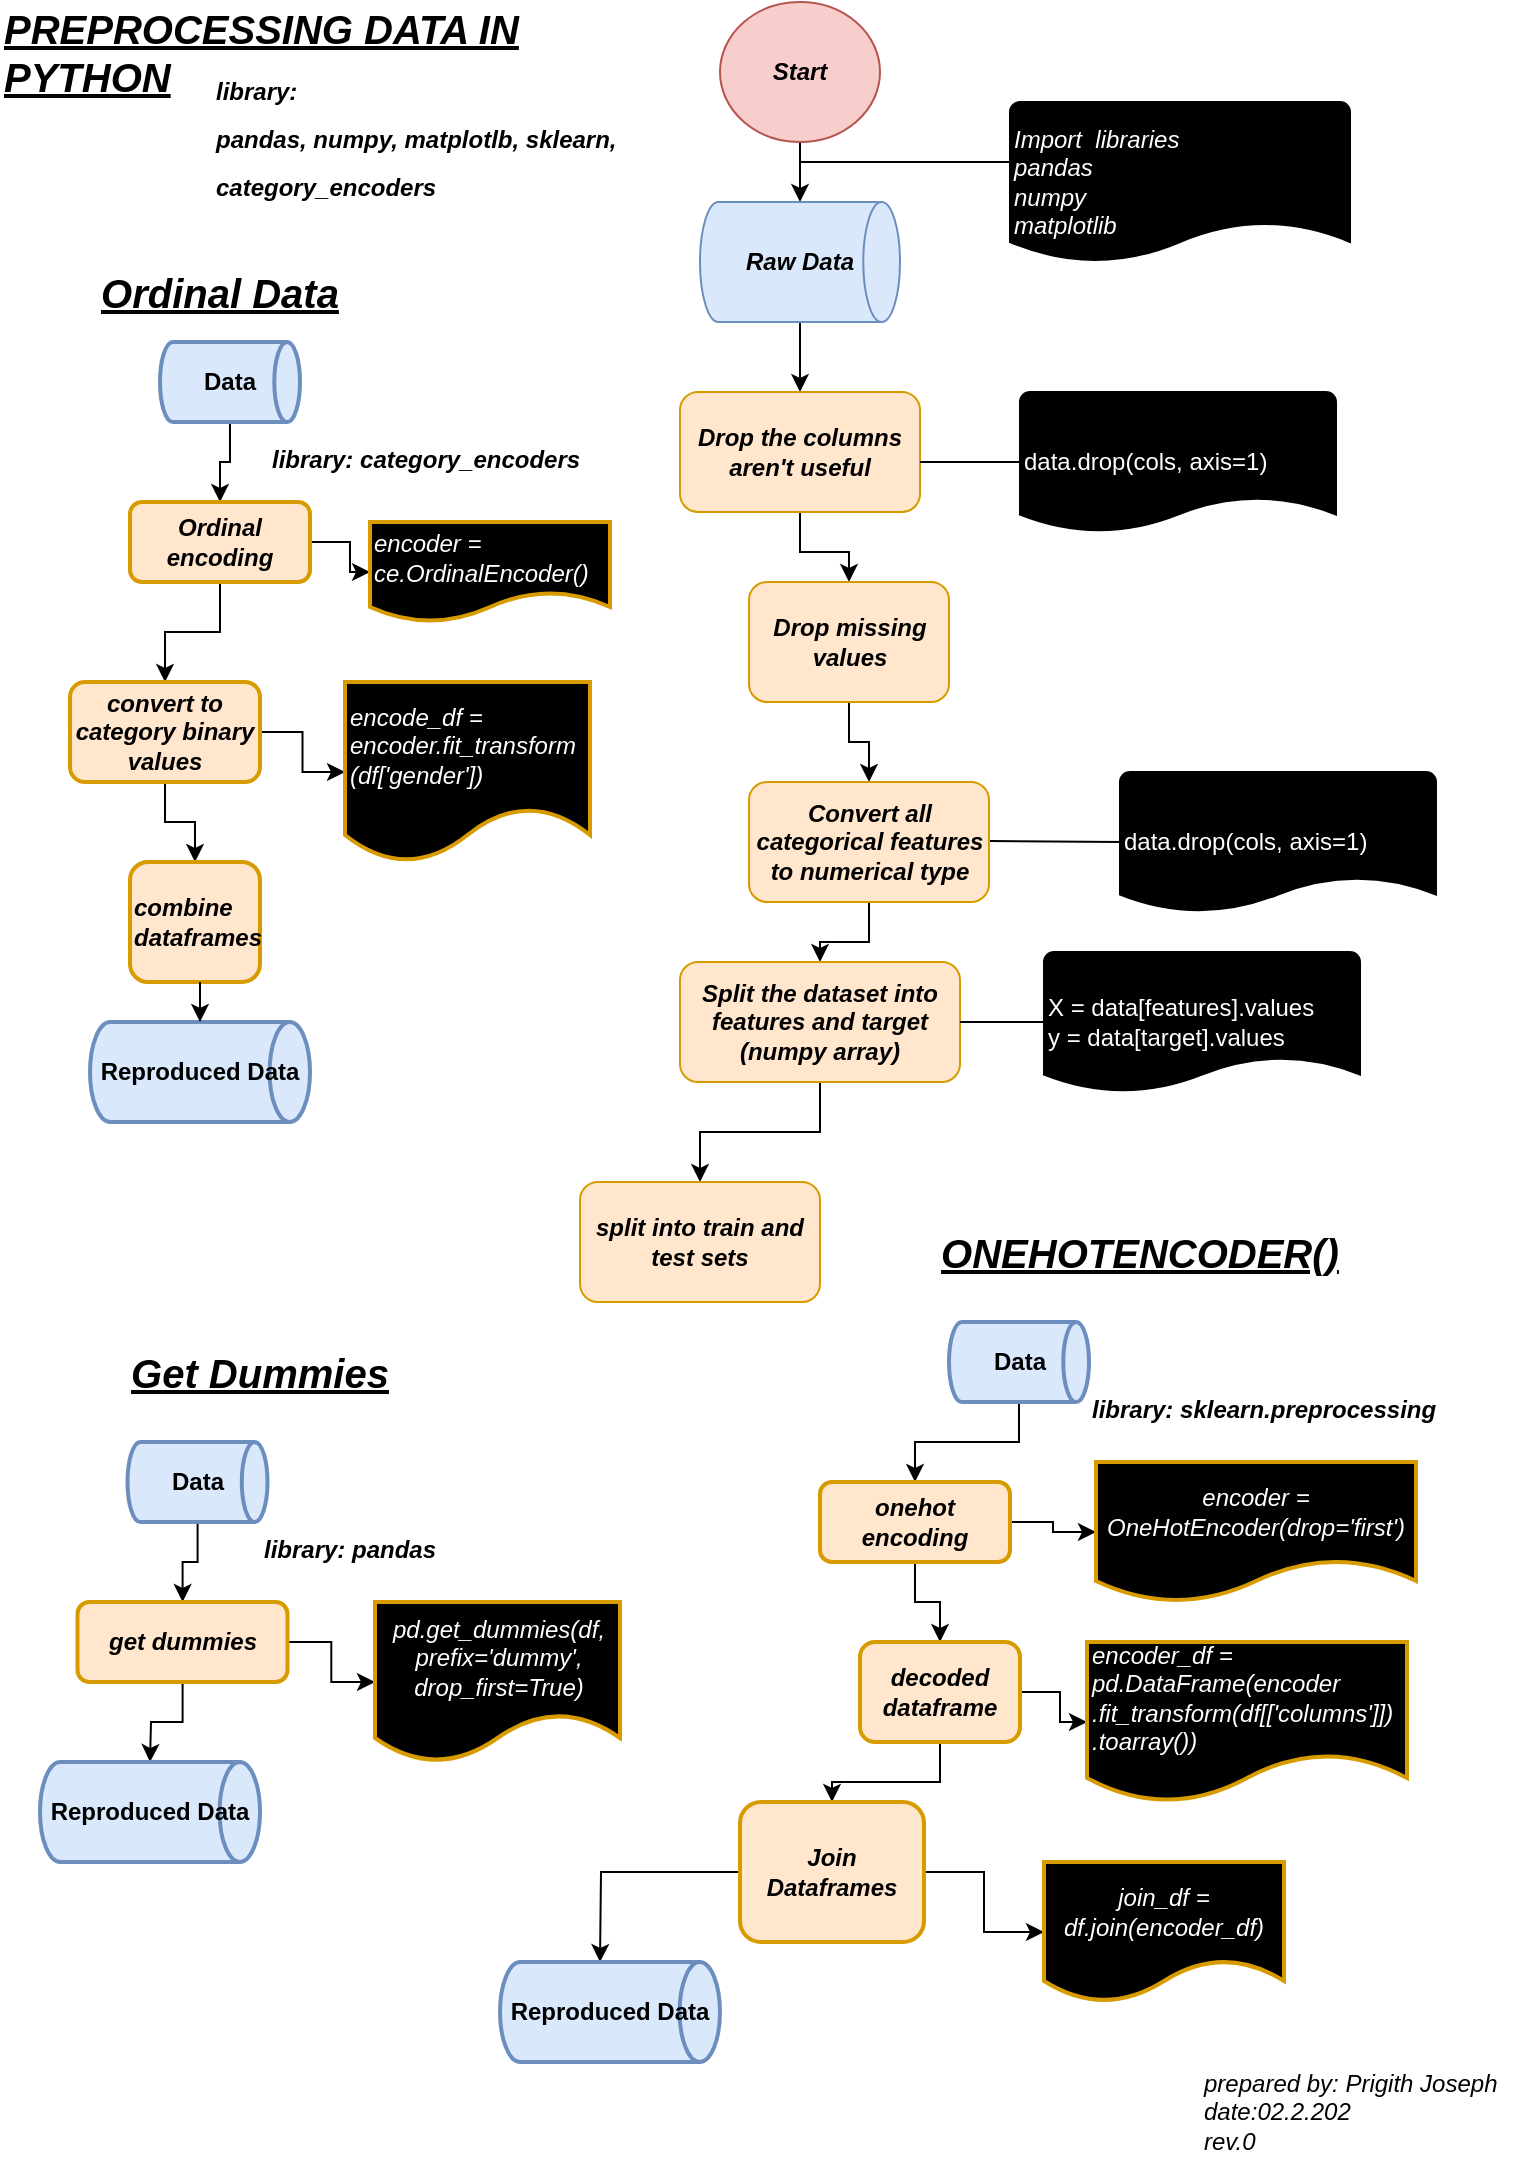 <mxfile version="16.5.1" type="device" pages="2"><diagram id="LoUrTojyY4RFR3Wmq8Zd" name="python"><mxGraphModel dx="854" dy="539" grid="1" gridSize="10" guides="1" tooltips="1" connect="1" arrows="1" fold="1" page="1" pageScale="1" pageWidth="827" pageHeight="1169" background="none" math="0" shadow="0"><root><mxCell id="0"/><mxCell id="1" parent="0"/><mxCell id="FKr0OaTn-lfUvEVFAe5i-3" value="" style="edgeStyle=orthogonalEdgeStyle;rounded=0;orthogonalLoop=1;jettySize=auto;html=1;" edge="1" parent="1" source="FKr0OaTn-lfUvEVFAe5i-1" target="FKr0OaTn-lfUvEVFAe5i-2"><mxGeometry relative="1" as="geometry"/></mxCell><mxCell id="FKr0OaTn-lfUvEVFAe5i-1" value="&lt;i&gt;&lt;b&gt;Start&lt;/b&gt;&lt;/i&gt;" style="strokeWidth=1;html=1;shape=mxgraph.flowchart.start_2;whiteSpace=wrap;fillColor=#f8cecc;strokeColor=#b85450;" vertex="1" parent="1"><mxGeometry x="380" y="50" width="80" height="70" as="geometry"/></mxCell><mxCell id="FKr0OaTn-lfUvEVFAe5i-8" value="" style="edgeStyle=orthogonalEdgeStyle;rounded=0;orthogonalLoop=1;jettySize=auto;html=1;fontColor=#FFFFFF;" edge="1" parent="1" source="FKr0OaTn-lfUvEVFAe5i-2" target="FKr0OaTn-lfUvEVFAe5i-7"><mxGeometry relative="1" as="geometry"/></mxCell><mxCell id="FKr0OaTn-lfUvEVFAe5i-2" value="&lt;b&gt;&lt;i&gt;Raw Data&lt;/i&gt;&lt;/b&gt;" style="strokeWidth=1;html=1;shape=mxgraph.flowchart.direct_data;whiteSpace=wrap;fillColor=#dae8fc;strokeColor=#6c8ebf;" vertex="1" parent="1"><mxGeometry x="370" y="150" width="100" height="60" as="geometry"/></mxCell><mxCell id="FKr0OaTn-lfUvEVFAe5i-4" value="" style="endArrow=none;html=1;rounded=0;" edge="1" parent="1"><mxGeometry width="50" height="50" relative="1" as="geometry"><mxPoint x="420" y="130" as="sourcePoint"/><mxPoint x="570" y="130" as="targetPoint"/></mxGeometry></mxCell><mxCell id="FKr0OaTn-lfUvEVFAe5i-6" value="&lt;i&gt;&lt;font color=&quot;#ffffff&quot;&gt;Import&amp;nbsp; libraries&lt;br&gt;pandas&lt;br&gt;numpy&lt;br&gt;matplotlib&lt;/font&gt;&lt;/i&gt;" style="strokeWidth=1;html=1;shape=mxgraph.flowchart.document2;whiteSpace=wrap;size=0.25;align=left;fillColor=#000000;" vertex="1" parent="1"><mxGeometry x="525" y="100" width="170" height="80" as="geometry"/></mxCell><mxCell id="FKr0OaTn-lfUvEVFAe5i-12" value="" style="edgeStyle=orthogonalEdgeStyle;rounded=0;orthogonalLoop=1;jettySize=auto;html=1;fontColor=#FFFFFF;" edge="1" parent="1" source="FKr0OaTn-lfUvEVFAe5i-7" target="FKr0OaTn-lfUvEVFAe5i-11"><mxGeometry relative="1" as="geometry"/></mxCell><mxCell id="FKr0OaTn-lfUvEVFAe5i-7" value="&lt;i&gt;&lt;b&gt;Drop the columns aren't useful&lt;/b&gt;&lt;/i&gt;" style="rounded=1;whiteSpace=wrap;html=1;fillColor=#ffe6cc;strokeColor=#d79b00;strokeWidth=1;" vertex="1" parent="1"><mxGeometry x="360" y="245" width="120" height="60" as="geometry"/></mxCell><mxCell id="FKr0OaTn-lfUvEVFAe5i-9" value="" style="endArrow=none;html=1;rounded=0;" edge="1" parent="1"><mxGeometry width="50" height="50" relative="1" as="geometry"><mxPoint x="480" y="280" as="sourcePoint"/><mxPoint x="630" y="280" as="targetPoint"/></mxGeometry></mxCell><mxCell id="FKr0OaTn-lfUvEVFAe5i-10" value="&lt;font color=&quot;#ffffff&quot;&gt;data.drop(cols, axis=1)&lt;/font&gt;" style="strokeWidth=1;html=1;shape=mxgraph.flowchart.document2;whiteSpace=wrap;size=0.25;align=left;fillColor=#000000;" vertex="1" parent="1"><mxGeometry x="530" y="245" width="158" height="70" as="geometry"/></mxCell><mxCell id="FKr0OaTn-lfUvEVFAe5i-14" value="" style="edgeStyle=orthogonalEdgeStyle;rounded=0;orthogonalLoop=1;jettySize=auto;html=1;fontColor=#FFFFFF;" edge="1" parent="1" source="FKr0OaTn-lfUvEVFAe5i-11" target="FKr0OaTn-lfUvEVFAe5i-13"><mxGeometry relative="1" as="geometry"/></mxCell><mxCell id="FKr0OaTn-lfUvEVFAe5i-11" value="&lt;b&gt;&lt;i&gt;Drop missing values&lt;/i&gt;&lt;/b&gt;" style="rounded=1;whiteSpace=wrap;html=1;fillColor=#ffe6cc;strokeColor=#d79b00;strokeWidth=1;" vertex="1" parent="1"><mxGeometry x="394.5" y="340" width="100" height="60" as="geometry"/></mxCell><mxCell id="FKr0OaTn-lfUvEVFAe5i-18" value="" style="edgeStyle=orthogonalEdgeStyle;rounded=0;orthogonalLoop=1;jettySize=auto;html=1;fontColor=#FFFFFF;" edge="1" parent="1" source="FKr0OaTn-lfUvEVFAe5i-13" target="FKr0OaTn-lfUvEVFAe5i-17"><mxGeometry relative="1" as="geometry"/></mxCell><mxCell id="FKr0OaTn-lfUvEVFAe5i-13" value="&lt;i&gt;&lt;b&gt;Convert all categorical features to numerical type&lt;/b&gt;&lt;/i&gt;" style="rounded=1;whiteSpace=wrap;html=1;fillColor=#ffe6cc;strokeColor=#d79b00;strokeWidth=1;" vertex="1" parent="1"><mxGeometry x="394.5" y="440" width="120" height="60" as="geometry"/></mxCell><mxCell id="FKr0OaTn-lfUvEVFAe5i-15" value="" style="endArrow=none;html=1;rounded=0;" edge="1" parent="1"><mxGeometry width="50" height="50" relative="1" as="geometry"><mxPoint x="515" y="469.5" as="sourcePoint"/><mxPoint x="580" y="470" as="targetPoint"/></mxGeometry></mxCell><mxCell id="FKr0OaTn-lfUvEVFAe5i-16" value="&lt;font color=&quot;#ffffff&quot;&gt;data.drop(cols, axis=1)&lt;/font&gt;" style="strokeWidth=1;html=1;shape=mxgraph.flowchart.document2;whiteSpace=wrap;size=0.25;align=left;fillColor=#000000;" vertex="1" parent="1"><mxGeometry x="580" y="435" width="158" height="70" as="geometry"/></mxCell><mxCell id="FKr0OaTn-lfUvEVFAe5i-24" value="" style="edgeStyle=orthogonalEdgeStyle;rounded=0;orthogonalLoop=1;jettySize=auto;html=1;fontColor=#FFFFFF;" edge="1" parent="1" source="FKr0OaTn-lfUvEVFAe5i-17" target="FKr0OaTn-lfUvEVFAe5i-23"><mxGeometry relative="1" as="geometry"/></mxCell><mxCell id="FKr0OaTn-lfUvEVFAe5i-17" value="&lt;i&gt;&lt;b&gt;Split the dataset into features and target&lt;br&gt;(numpy array)&lt;br&gt;&lt;/b&gt;&lt;/i&gt;" style="rounded=1;whiteSpace=wrap;html=1;fillColor=#ffe6cc;strokeColor=#d79b00;strokeWidth=1;" vertex="1" parent="1"><mxGeometry x="360" y="530" width="140" height="60" as="geometry"/></mxCell><mxCell id="FKr0OaTn-lfUvEVFAe5i-19" value="" style="endArrow=none;html=1;rounded=0;" edge="1" parent="1"><mxGeometry width="50" height="50" relative="1" as="geometry"><mxPoint x="500" y="560" as="sourcePoint"/><mxPoint x="650" y="560" as="targetPoint"/></mxGeometry></mxCell><mxCell id="FKr0OaTn-lfUvEVFAe5i-20" value="&lt;font color=&quot;#ffffff&quot;&gt;X = data[features].values&lt;br&gt;y = data[target].values&lt;br&gt;&lt;/font&gt;" style="strokeWidth=1;html=1;shape=mxgraph.flowchart.document2;whiteSpace=wrap;size=0.25;align=left;fillColor=#000000;" vertex="1" parent="1"><mxGeometry x="542" y="525" width="158" height="70" as="geometry"/></mxCell><mxCell id="FKr0OaTn-lfUvEVFAe5i-23" value="&lt;b&gt;&lt;i&gt;split into train and test sets&lt;/i&gt;&lt;/b&gt;" style="rounded=1;whiteSpace=wrap;html=1;fillColor=#ffe6cc;strokeColor=#d79b00;strokeWidth=1;" vertex="1" parent="1"><mxGeometry x="310" y="640" width="120" height="60" as="geometry"/></mxCell><mxCell id="FKr0OaTn-lfUvEVFAe5i-27" value="" style="edgeStyle=orthogonalEdgeStyle;rounded=0;orthogonalLoop=1;jettySize=auto;html=1;fontColor=#FFFFFF;" edge="1" parent="1" source="FKr0OaTn-lfUvEVFAe5i-25" target="FKr0OaTn-lfUvEVFAe5i-26"><mxGeometry relative="1" as="geometry"/></mxCell><mxCell id="FKr0OaTn-lfUvEVFAe5i-25" value="&lt;b&gt;Data&lt;/b&gt;" style="strokeWidth=2;html=1;shape=mxgraph.flowchart.direct_data;whiteSpace=wrap;fillColor=#dae8fc;strokeColor=#6c8ebf;" vertex="1" parent="1"><mxGeometry x="494.5" y="710" width="70" height="40" as="geometry"/></mxCell><mxCell id="FKr0OaTn-lfUvEVFAe5i-29" value="" style="edgeStyle=orthogonalEdgeStyle;rounded=0;orthogonalLoop=1;jettySize=auto;html=1;fontColor=#FFFFFF;" edge="1" parent="1" source="FKr0OaTn-lfUvEVFAe5i-26" target="FKr0OaTn-lfUvEVFAe5i-28"><mxGeometry relative="1" as="geometry"/></mxCell><mxCell id="FKr0OaTn-lfUvEVFAe5i-31" value="" style="edgeStyle=orthogonalEdgeStyle;rounded=0;orthogonalLoop=1;jettySize=auto;html=1;fontColor=#FFFFFF;" edge="1" parent="1" source="FKr0OaTn-lfUvEVFAe5i-26" target="FKr0OaTn-lfUvEVFAe5i-30"><mxGeometry relative="1" as="geometry"/></mxCell><mxCell id="FKr0OaTn-lfUvEVFAe5i-26" value="&lt;i&gt;&lt;b&gt;onehot encoding&lt;/b&gt;&lt;/i&gt;" style="rounded=1;whiteSpace=wrap;html=1;fillColor=#ffe6cc;strokeColor=#d79b00;strokeWidth=2;" vertex="1" parent="1"><mxGeometry x="430" y="790" width="95" height="40" as="geometry"/></mxCell><mxCell id="FKr0OaTn-lfUvEVFAe5i-33" value="" style="edgeStyle=orthogonalEdgeStyle;rounded=0;orthogonalLoop=1;jettySize=auto;html=1;fontColor=#FFFFFF;" edge="1" parent="1" source="FKr0OaTn-lfUvEVFAe5i-28" target="FKr0OaTn-lfUvEVFAe5i-32"><mxGeometry relative="1" as="geometry"/></mxCell><mxCell id="FKr0OaTn-lfUvEVFAe5i-35" value="" style="edgeStyle=orthogonalEdgeStyle;rounded=0;orthogonalLoop=1;jettySize=auto;html=1;fontColor=#FFFFFF;" edge="1" parent="1" source="FKr0OaTn-lfUvEVFAe5i-28" target="FKr0OaTn-lfUvEVFAe5i-34"><mxGeometry relative="1" as="geometry"/></mxCell><mxCell id="FKr0OaTn-lfUvEVFAe5i-28" value="&lt;b&gt;&lt;i&gt;decoded dataframe&lt;/i&gt;&lt;/b&gt;" style="rounded=1;whiteSpace=wrap;html=1;fillColor=#ffe6cc;strokeColor=#d79b00;strokeWidth=2;" vertex="1" parent="1"><mxGeometry x="450" y="870" width="80" height="50" as="geometry"/></mxCell><mxCell id="FKr0OaTn-lfUvEVFAe5i-30" value="&lt;i&gt;&lt;font color=&quot;#ffffff&quot;&gt;encoder = OneHotEncoder(drop='first')&lt;/font&gt;&lt;/i&gt;" style="shape=document;whiteSpace=wrap;html=1;boundedLbl=1;fillColor=#000000;strokeColor=#d79b00;rounded=1;strokeWidth=2;" vertex="1" parent="1"><mxGeometry x="568" y="780" width="160" height="70" as="geometry"/></mxCell><mxCell id="FKr0OaTn-lfUvEVFAe5i-32" value="&lt;i&gt;&lt;font color=&quot;#ffffff&quot;&gt;encoder_df = pd.DataFrame(encoder&lt;br&gt;.fit_transform(df[['columns']])&lt;br&gt;.toarray())&lt;/font&gt;&lt;/i&gt;" style="shape=document;whiteSpace=wrap;html=1;boundedLbl=1;fillColor=#000000;strokeColor=#d79b00;rounded=1;strokeWidth=2;align=left;" vertex="1" parent="1"><mxGeometry x="563.5" y="870" width="160" height="80" as="geometry"/></mxCell><mxCell id="FKr0OaTn-lfUvEVFAe5i-37" value="" style="edgeStyle=orthogonalEdgeStyle;rounded=0;orthogonalLoop=1;jettySize=auto;html=1;fontColor=#FFFFFF;" edge="1" parent="1" source="FKr0OaTn-lfUvEVFAe5i-34" target="FKr0OaTn-lfUvEVFAe5i-36"><mxGeometry relative="1" as="geometry"/></mxCell><mxCell id="FKr0OaTn-lfUvEVFAe5i-52" style="edgeStyle=orthogonalEdgeStyle;rounded=0;orthogonalLoop=1;jettySize=auto;html=1;fontColor=#FFFFFF;" edge="1" parent="1" source="FKr0OaTn-lfUvEVFAe5i-34"><mxGeometry relative="1" as="geometry"><mxPoint x="320" y="1030" as="targetPoint"/></mxGeometry></mxCell><mxCell id="FKr0OaTn-lfUvEVFAe5i-34" value="&lt;b&gt;&lt;i&gt;Join Dataframes&lt;/i&gt;&lt;/b&gt;" style="rounded=1;whiteSpace=wrap;html=1;fillColor=#ffe6cc;strokeColor=#d79b00;strokeWidth=2;" vertex="1" parent="1"><mxGeometry x="390" y="950" width="92" height="70" as="geometry"/></mxCell><mxCell id="FKr0OaTn-lfUvEVFAe5i-36" value="&lt;i&gt;&lt;font color=&quot;#ffffff&quot;&gt;join_df = df.join(encoder_df)&lt;/font&gt;&lt;/i&gt;" style="shape=document;whiteSpace=wrap;html=1;boundedLbl=1;fillColor=#000000;strokeColor=#d79b00;rounded=1;strokeWidth=2;" vertex="1" parent="1"><mxGeometry x="542" y="980" width="120" height="70" as="geometry"/></mxCell><mxCell id="FKr0OaTn-lfUvEVFAe5i-40" value="" style="edgeStyle=orthogonalEdgeStyle;rounded=0;orthogonalLoop=1;jettySize=auto;html=1;fontColor=#FFFFFF;" edge="1" parent="1" source="FKr0OaTn-lfUvEVFAe5i-38" target="FKr0OaTn-lfUvEVFAe5i-39"><mxGeometry relative="1" as="geometry"/></mxCell><mxCell id="FKr0OaTn-lfUvEVFAe5i-38" value="&lt;b&gt;Data&lt;/b&gt;" style="strokeWidth=2;html=1;shape=mxgraph.flowchart.direct_data;whiteSpace=wrap;fillColor=#dae8fc;strokeColor=#6c8ebf;" vertex="1" parent="1"><mxGeometry x="83.75" y="770" width="70" height="40" as="geometry"/></mxCell><mxCell id="FKr0OaTn-lfUvEVFAe5i-44" value="" style="edgeStyle=orthogonalEdgeStyle;rounded=0;orthogonalLoop=1;jettySize=auto;html=1;fontColor=#FFFFFF;" edge="1" parent="1" source="FKr0OaTn-lfUvEVFAe5i-39" target="FKr0OaTn-lfUvEVFAe5i-43"><mxGeometry relative="1" as="geometry"/></mxCell><mxCell id="FKr0OaTn-lfUvEVFAe5i-46" value="" style="edgeStyle=orthogonalEdgeStyle;rounded=0;orthogonalLoop=1;jettySize=auto;html=1;fontColor=#FFFFFF;" edge="1" parent="1" source="FKr0OaTn-lfUvEVFAe5i-39"><mxGeometry relative="1" as="geometry"><mxPoint x="95" y="930" as="targetPoint"/></mxGeometry></mxCell><mxCell id="FKr0OaTn-lfUvEVFAe5i-39" value="&lt;i&gt;&lt;b&gt;get dummies&lt;/b&gt;&lt;/i&gt;" style="rounded=1;whiteSpace=wrap;html=1;fillColor=#ffe6cc;strokeColor=#d79b00;strokeWidth=2;" vertex="1" parent="1"><mxGeometry x="58.75" y="850" width="105" height="40" as="geometry"/></mxCell><mxCell id="FKr0OaTn-lfUvEVFAe5i-43" value="&lt;i&gt;&lt;font color=&quot;#ffffff&quot;&gt;pd.get_dummies(df, prefix='dummy', drop_first=True)&lt;/font&gt;&lt;/i&gt;" style="shape=document;whiteSpace=wrap;html=1;boundedLbl=1;fillColor=#000000;strokeColor=#d79b00;rounded=1;strokeWidth=2;" vertex="1" parent="1"><mxGeometry x="207.5" y="850" width="122.5" height="80" as="geometry"/></mxCell><mxCell id="FKr0OaTn-lfUvEVFAe5i-47" value="&lt;b&gt;Reproduced Data&lt;/b&gt;" style="strokeWidth=2;html=1;shape=mxgraph.flowchart.direct_data;whiteSpace=wrap;fillColor=#dae8fc;strokeColor=#6c8ebf;" vertex="1" parent="1"><mxGeometry x="40" y="930" width="110" height="50" as="geometry"/></mxCell><mxCell id="FKr0OaTn-lfUvEVFAe5i-49" value="&lt;b&gt;Reproduced Data&lt;/b&gt;" style="strokeWidth=2;html=1;shape=mxgraph.flowchart.direct_data;whiteSpace=wrap;fillColor=#dae8fc;strokeColor=#6c8ebf;" vertex="1" parent="1"><mxGeometry x="270" y="1030" width="110" height="50" as="geometry"/></mxCell><mxCell id="FKr0OaTn-lfUvEVFAe5i-53" value="&lt;font color=&quot;#000000&quot; size=&quot;1&quot;&gt;&lt;i&gt;&lt;b style=&quot;font-size: 20px&quot;&gt;&lt;u&gt;Get Dummies&lt;/u&gt;&lt;/b&gt;&lt;/i&gt;&lt;/font&gt;" style="text;html=1;strokeColor=none;fillColor=none;align=center;verticalAlign=middle;whiteSpace=wrap;rounded=0;fontColor=#FFFFFF;" vertex="1" parent="1"><mxGeometry x="40" y="720" width="220" height="30" as="geometry"/></mxCell><mxCell id="FKr0OaTn-lfUvEVFAe5i-54" value="&lt;font color=&quot;#000000&quot;&gt;&lt;span style=&quot;font-size: 20px&quot;&gt;&lt;b&gt;&lt;i&gt;&lt;u&gt;ONEHOTENCODER()&lt;/u&gt;&lt;/i&gt;&lt;/b&gt;&lt;/span&gt;&lt;/font&gt;" style="text;html=1;strokeColor=none;fillColor=none;align=center;verticalAlign=middle;whiteSpace=wrap;rounded=0;fontColor=#FFFFFF;" vertex="1" parent="1"><mxGeometry x="480" y="660" width="220" height="30" as="geometry"/></mxCell><mxCell id="FKr0OaTn-lfUvEVFAe5i-55" value="&lt;font color=&quot;#000000&quot;&gt;&lt;span style=&quot;font-size: 20px&quot;&gt;&lt;b&gt;&lt;i&gt;&lt;u&gt;PREPROCESSING DATA IN PYTHON&lt;/u&gt;&lt;/i&gt;&lt;/b&gt;&lt;/span&gt;&lt;/font&gt;" style="text;html=1;strokeColor=none;fillColor=none;align=left;verticalAlign=middle;whiteSpace=wrap;rounded=0;fontColor=#FFFFFF;" vertex="1" parent="1"><mxGeometry x="20" y="60" width="340" height="30" as="geometry"/></mxCell><mxCell id="FKr0OaTn-lfUvEVFAe5i-58" value="" style="edgeStyle=orthogonalEdgeStyle;rounded=0;orthogonalLoop=1;jettySize=auto;html=1;fontSize=20;fontColor=#000000;" edge="1" parent="1" source="FKr0OaTn-lfUvEVFAe5i-56" target="FKr0OaTn-lfUvEVFAe5i-57"><mxGeometry relative="1" as="geometry"/></mxCell><mxCell id="FKr0OaTn-lfUvEVFAe5i-56" value="&lt;b&gt;Data&lt;/b&gt;" style="strokeWidth=2;html=1;shape=mxgraph.flowchart.direct_data;whiteSpace=wrap;fillColor=#dae8fc;strokeColor=#6c8ebf;" vertex="1" parent="1"><mxGeometry x="100" y="220" width="70" height="40" as="geometry"/></mxCell><mxCell id="FKr0OaTn-lfUvEVFAe5i-60" value="" style="edgeStyle=orthogonalEdgeStyle;rounded=0;orthogonalLoop=1;jettySize=auto;html=1;fontSize=20;fontColor=#000000;" edge="1" parent="1" source="FKr0OaTn-lfUvEVFAe5i-57" target="FKr0OaTn-lfUvEVFAe5i-59"><mxGeometry relative="1" as="geometry"/></mxCell><mxCell id="FKr0OaTn-lfUvEVFAe5i-62" value="" style="edgeStyle=orthogonalEdgeStyle;rounded=0;orthogonalLoop=1;jettySize=auto;html=1;fontSize=20;fontColor=#000000;" edge="1" parent="1" source="FKr0OaTn-lfUvEVFAe5i-57" target="FKr0OaTn-lfUvEVFAe5i-61"><mxGeometry relative="1" as="geometry"/></mxCell><mxCell id="FKr0OaTn-lfUvEVFAe5i-57" value="&lt;b&gt;&lt;i&gt;Ordinal encoding&lt;/i&gt;&lt;/b&gt;" style="rounded=1;whiteSpace=wrap;html=1;fillColor=#ffe6cc;strokeColor=#d79b00;strokeWidth=2;" vertex="1" parent="1"><mxGeometry x="85" y="300" width="90" height="40" as="geometry"/></mxCell><mxCell id="FKr0OaTn-lfUvEVFAe5i-64" value="" style="edgeStyle=orthogonalEdgeStyle;rounded=0;orthogonalLoop=1;jettySize=auto;html=1;fontSize=20;fontColor=#000000;" edge="1" parent="1" source="FKr0OaTn-lfUvEVFAe5i-59" target="FKr0OaTn-lfUvEVFAe5i-63"><mxGeometry relative="1" as="geometry"/></mxCell><mxCell id="FKr0OaTn-lfUvEVFAe5i-66" value="" style="edgeStyle=orthogonalEdgeStyle;rounded=0;orthogonalLoop=1;jettySize=auto;html=1;fontSize=20;fontColor=#000000;" edge="1" parent="1" source="FKr0OaTn-lfUvEVFAe5i-59" target="FKr0OaTn-lfUvEVFAe5i-65"><mxGeometry relative="1" as="geometry"/></mxCell><mxCell id="FKr0OaTn-lfUvEVFAe5i-59" value="&lt;b&gt;&lt;i&gt;convert to category binary values&lt;/i&gt;&lt;/b&gt;" style="rounded=1;whiteSpace=wrap;html=1;fillColor=#ffe6cc;strokeColor=#d79b00;strokeWidth=2;" vertex="1" parent="1"><mxGeometry x="55" y="390" width="95" height="50" as="geometry"/></mxCell><mxCell id="FKr0OaTn-lfUvEVFAe5i-61" value="&lt;i&gt;&lt;font color=&quot;#ffffff&quot;&gt;encoder =&lt;br&gt;ce.OrdinalEncoder()&lt;/font&gt;&lt;/i&gt;" style="shape=document;whiteSpace=wrap;html=1;boundedLbl=1;fillColor=#000000;strokeColor=#d79b00;rounded=1;strokeWidth=2;align=left;" vertex="1" parent="1"><mxGeometry x="205" y="310" width="120" height="50" as="geometry"/></mxCell><mxCell id="FKr0OaTn-lfUvEVFAe5i-63" value="&lt;i&gt;&lt;font color=&quot;#ffffff&quot;&gt;encode_df = encoder.fit_transform&lt;br&gt;(df['gender'])&lt;/font&gt;&lt;/i&gt;" style="shape=document;whiteSpace=wrap;html=1;boundedLbl=1;fillColor=#000000;strokeColor=#d79b00;rounded=1;strokeWidth=2;align=left;" vertex="1" parent="1"><mxGeometry x="192.5" y="390" width="122.5" height="90" as="geometry"/></mxCell><mxCell id="FKr0OaTn-lfUvEVFAe5i-65" value="&lt;i&gt;&lt;b&gt;combine dataframes&lt;/b&gt;&lt;/i&gt;" style="rounded=1;whiteSpace=wrap;html=1;fillColor=#ffe6cc;strokeColor=#d79b00;strokeWidth=2;align=left;" vertex="1" parent="1"><mxGeometry x="85" y="480" width="65" height="60" as="geometry"/></mxCell><mxCell id="FKr0OaTn-lfUvEVFAe5i-69" value="&lt;b&gt;Reproduced Data&lt;/b&gt;" style="strokeWidth=2;html=1;shape=mxgraph.flowchart.direct_data;whiteSpace=wrap;fillColor=#dae8fc;strokeColor=#6c8ebf;" vertex="1" parent="1"><mxGeometry x="65" y="560" width="110" height="50" as="geometry"/></mxCell><mxCell id="FKr0OaTn-lfUvEVFAe5i-70" value="" style="endArrow=classic;html=1;rounded=0;fontSize=20;fontColor=#000000;" edge="1" parent="1" target="FKr0OaTn-lfUvEVFAe5i-69"><mxGeometry width="50" height="50" relative="1" as="geometry"><mxPoint x="120" y="540" as="sourcePoint"/><mxPoint x="170" y="490" as="targetPoint"/></mxGeometry></mxCell><mxCell id="FKr0OaTn-lfUvEVFAe5i-71" value="&lt;font color=&quot;#000000&quot; size=&quot;1&quot;&gt;&lt;i&gt;&lt;b style=&quot;font-size: 20px&quot;&gt;&lt;u&gt;Ordinal Data&lt;/u&gt;&lt;/b&gt;&lt;/i&gt;&lt;/font&gt;" style="text;html=1;strokeColor=none;fillColor=none;align=center;verticalAlign=middle;whiteSpace=wrap;rounded=0;fontColor=#FFFFFF;" vertex="1" parent="1"><mxGeometry x="20" y="180" width="220" height="30" as="geometry"/></mxCell><mxCell id="FKr0OaTn-lfUvEVFAe5i-72" value="&lt;font color=&quot;#000000&quot;&gt;&lt;span style=&quot;font-size: 12px&quot;&gt;&lt;i&gt;&lt;b&gt;library: category_encoders&lt;/b&gt;&lt;/i&gt;&lt;/span&gt;&lt;br&gt;&lt;/font&gt;" style="text;html=1;strokeColor=none;fillColor=none;align=left;verticalAlign=middle;whiteSpace=wrap;rounded=0;fontSize=20;fontColor=#FFFFFF;" vertex="1" parent="1"><mxGeometry x="153.75" y="265" width="160" height="20" as="geometry"/></mxCell><mxCell id="FKr0OaTn-lfUvEVFAe5i-74" value="&lt;font color=&quot;#000000&quot;&gt;&lt;span style=&quot;font-size: 12px&quot;&gt;&lt;i&gt;&lt;b&gt;library: sklearn.preprocessing&lt;/b&gt;&lt;/i&gt;&lt;/span&gt;&lt;br&gt;&lt;/font&gt;" style="text;html=1;strokeColor=none;fillColor=none;align=left;verticalAlign=middle;whiteSpace=wrap;rounded=0;fontSize=20;fontColor=#FFFFFF;" vertex="1" parent="1"><mxGeometry x="563.5" y="740" width="186.5" height="20" as="geometry"/></mxCell><mxCell id="FKr0OaTn-lfUvEVFAe5i-75" value="&lt;font color=&quot;#000000&quot;&gt;&lt;span style=&quot;font-size: 12px&quot;&gt;&lt;i&gt;&lt;b&gt;library: pandas&lt;/b&gt;&lt;/i&gt;&lt;/span&gt;&lt;br&gt;&lt;/font&gt;" style="text;html=1;strokeColor=none;fillColor=none;align=left;verticalAlign=middle;whiteSpace=wrap;rounded=0;fontSize=20;fontColor=#FFFFFF;" vertex="1" parent="1"><mxGeometry x="150" y="810" width="160" height="20" as="geometry"/></mxCell><mxCell id="FKr0OaTn-lfUvEVFAe5i-76" value="&lt;font color=&quot;#000000&quot;&gt;&lt;span style=&quot;font-size: 12px&quot;&gt;&lt;i&gt;&lt;b&gt;library: &lt;br&gt;pandas, numpy, matplotlb, sklearn, category_encoders&lt;/b&gt;&lt;/i&gt;&lt;/span&gt;&lt;br&gt;&lt;/font&gt;" style="text;html=1;strokeColor=none;fillColor=none;align=left;verticalAlign=middle;whiteSpace=wrap;rounded=0;fontSize=20;fontColor=#FFFFFF;" vertex="1" parent="1"><mxGeometry x="126" y="90" width="215.5" height="50" as="geometry"/></mxCell><mxCell id="FKr0OaTn-lfUvEVFAe5i-77" value="&lt;i&gt;prepared by: Prigith Joseph&lt;br&gt;date:02.2.202&lt;br&gt;rev.0&lt;/i&gt;" style="text;html=1;strokeColor=none;fillColor=none;align=left;verticalAlign=middle;whiteSpace=wrap;rounded=0;fontSize=12;fontColor=#000000;" vertex="1" parent="1"><mxGeometry x="620" y="1090" width="158" height="30" as="geometry"/></mxCell></root></mxGraphModel></diagram><diagram id="MKskYBx0Vm2CuyOXsS9X" name="Page-2"><mxGraphModel dx="854" dy="539" grid="1" gridSize="10" guides="1" tooltips="1" connect="1" arrows="1" fold="1" page="1" pageScale="1" pageWidth="827" pageHeight="1169" math="0" shadow="0"><root><mxCell id="2bq7SXafQqNX9yF-0xx3-0"/><mxCell id="2bq7SXafQqNX9yF-0xx3-1" parent="2bq7SXafQqNX9yF-0xx3-0"/></root></mxGraphModel></diagram></mxfile>
